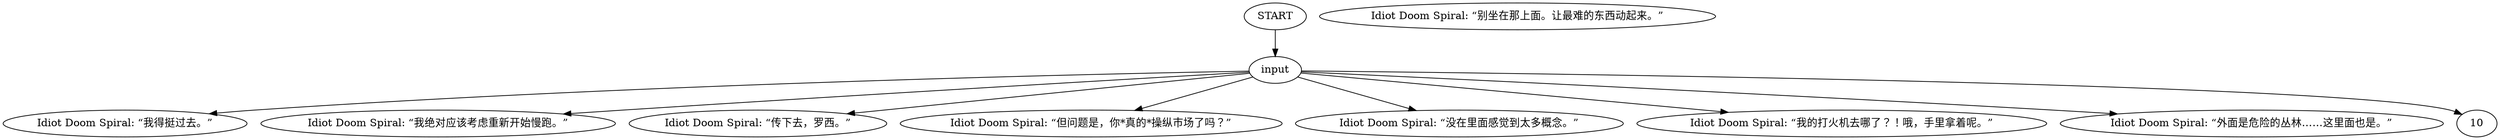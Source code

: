 # VILLAGE / IDIOT barks
# Lines from our very own: IDIOT... *DOOM* SPI-IIIIIIIIIIIRAL!!!!
# ==================================================
digraph G {
	  0 [label="START"];
	  1 [label="input"];
	  2 [label="Idiot Doom Spiral: “别坐在那上面。让最难的东西动起来。”"];
	  3 [label="Idiot Doom Spiral: “我得挺过去。”"];
	  4 [label="Idiot Doom Spiral: “我绝对应该考虑重新开始慢跑。”"];
	  5 [label="Idiot Doom Spiral: “传下去，罗西。”"];
	  6 [label="Idiot Doom Spiral: “但问题是，你*真的*操纵市场了吗？”"];
	  7 [label="Idiot Doom Spiral: “没在里面感觉到太多概念。”"];
	  8 [label="Idiot Doom Spiral: “我的打火机去哪了？！哦，手里拿着呢。”"];
	  9 [label="Idiot Doom Spiral: “外面是危险的丛林……这里面也是。”"];
	  0 -> 1
	  1 -> 3
	  1 -> 4
	  1 -> 5
	  1 -> 6
	  1 -> 7
	  1 -> 8
	  1 -> 9
	  1 -> 10
}

